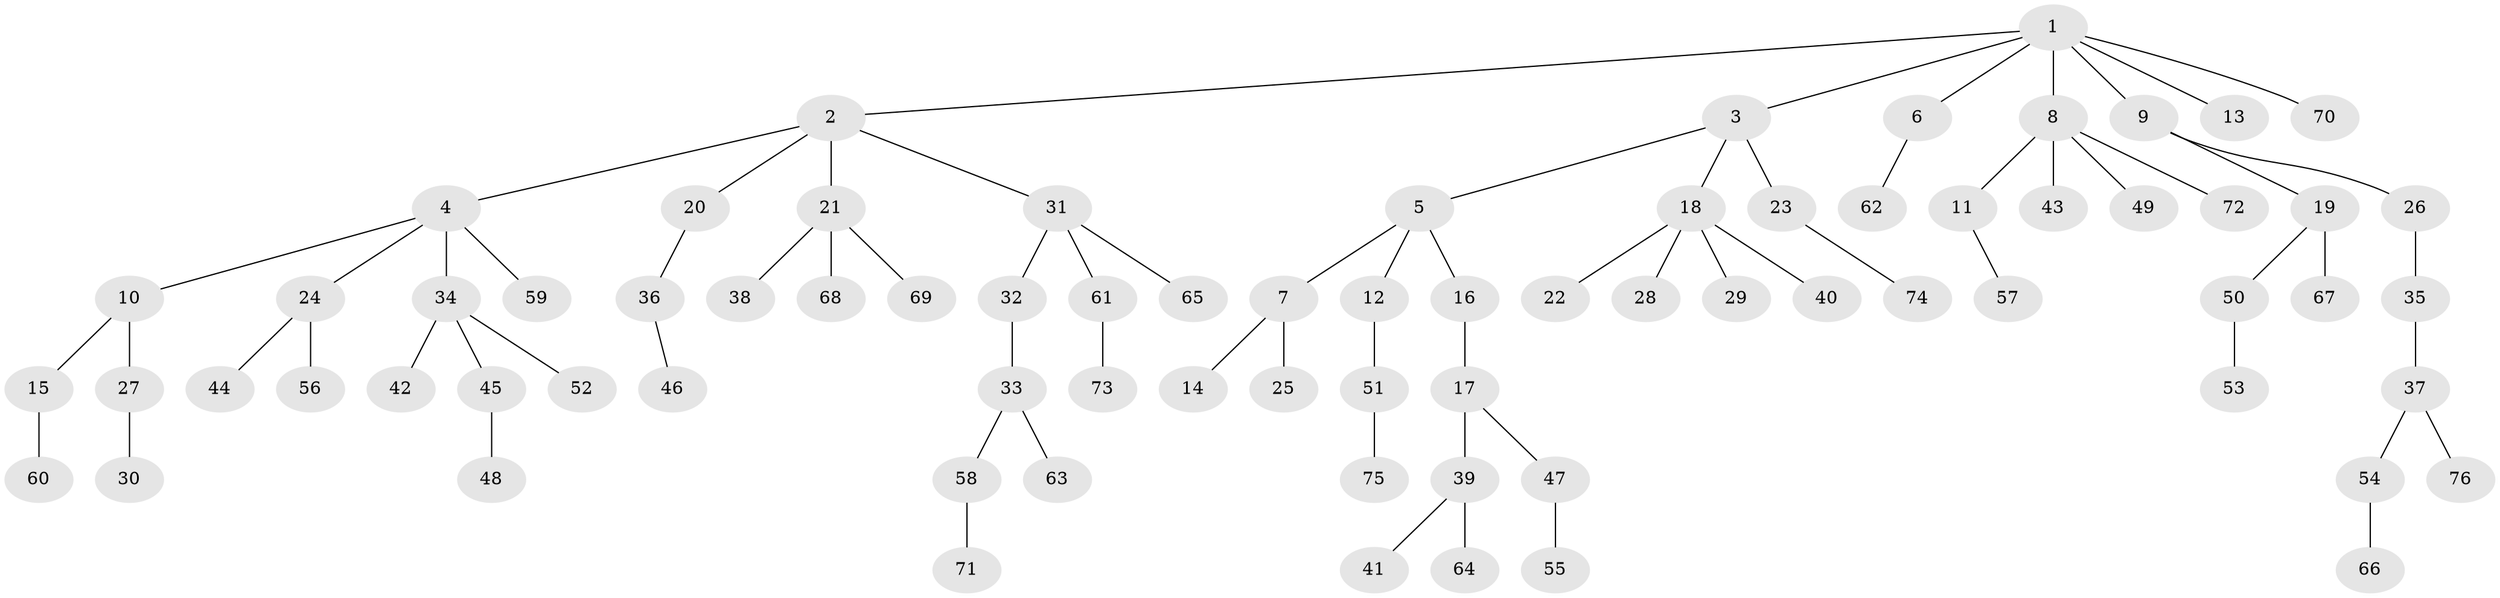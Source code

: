 // coarse degree distribution, {3: 0.02631578947368421, 1: 0.7105263157894737, 2: 0.15789473684210525, 4: 0.05263157894736842, 5: 0.02631578947368421, 19: 0.02631578947368421}
// Generated by graph-tools (version 1.1) at 2025/57/03/04/25 21:57:03]
// undirected, 76 vertices, 75 edges
graph export_dot {
graph [start="1"]
  node [color=gray90,style=filled];
  1;
  2;
  3;
  4;
  5;
  6;
  7;
  8;
  9;
  10;
  11;
  12;
  13;
  14;
  15;
  16;
  17;
  18;
  19;
  20;
  21;
  22;
  23;
  24;
  25;
  26;
  27;
  28;
  29;
  30;
  31;
  32;
  33;
  34;
  35;
  36;
  37;
  38;
  39;
  40;
  41;
  42;
  43;
  44;
  45;
  46;
  47;
  48;
  49;
  50;
  51;
  52;
  53;
  54;
  55;
  56;
  57;
  58;
  59;
  60;
  61;
  62;
  63;
  64;
  65;
  66;
  67;
  68;
  69;
  70;
  71;
  72;
  73;
  74;
  75;
  76;
  1 -- 2;
  1 -- 3;
  1 -- 6;
  1 -- 8;
  1 -- 9;
  1 -- 13;
  1 -- 70;
  2 -- 4;
  2 -- 20;
  2 -- 21;
  2 -- 31;
  3 -- 5;
  3 -- 18;
  3 -- 23;
  4 -- 10;
  4 -- 24;
  4 -- 34;
  4 -- 59;
  5 -- 7;
  5 -- 12;
  5 -- 16;
  6 -- 62;
  7 -- 14;
  7 -- 25;
  8 -- 11;
  8 -- 43;
  8 -- 49;
  8 -- 72;
  9 -- 19;
  9 -- 26;
  10 -- 15;
  10 -- 27;
  11 -- 57;
  12 -- 51;
  15 -- 60;
  16 -- 17;
  17 -- 39;
  17 -- 47;
  18 -- 22;
  18 -- 28;
  18 -- 29;
  18 -- 40;
  19 -- 50;
  19 -- 67;
  20 -- 36;
  21 -- 38;
  21 -- 68;
  21 -- 69;
  23 -- 74;
  24 -- 44;
  24 -- 56;
  26 -- 35;
  27 -- 30;
  31 -- 32;
  31 -- 61;
  31 -- 65;
  32 -- 33;
  33 -- 58;
  33 -- 63;
  34 -- 42;
  34 -- 45;
  34 -- 52;
  35 -- 37;
  36 -- 46;
  37 -- 54;
  37 -- 76;
  39 -- 41;
  39 -- 64;
  45 -- 48;
  47 -- 55;
  50 -- 53;
  51 -- 75;
  54 -- 66;
  58 -- 71;
  61 -- 73;
}
